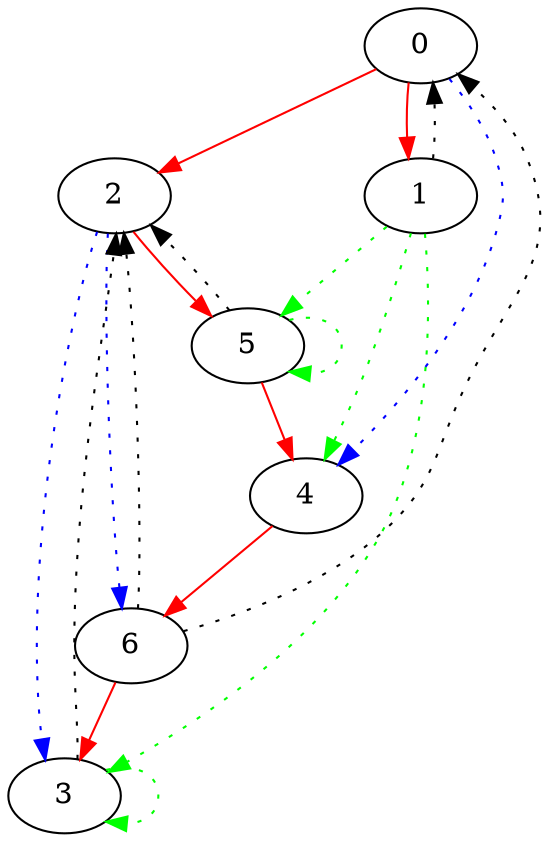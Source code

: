 digraph one {
0 -> 2 [color=red];0 -> 1 [color=red];0 -> 4 [color=blue][style=dotted];1 -> 4 [color=green][style=dotted] ;1 -> 0 [color=black][style=dotted];1 -> 3 [color=green][style=dotted] ;1 -> 5 [color=green][style=dotted] ;2 -> 5 [color=red];2 -> 6 [color=blue][style=dotted];2 -> 3 [color=blue][style=dotted];3 -> 2 [color=black][style=dotted];3 -> 3 [color=green][style=dotted] ;4 -> 6 [color=red];5 -> 2 [color=black][style=dotted];5 -> 5 [color=green][style=dotted] ;5 -> 4 [color=red];6 -> 3 [color=red];6 -> 0 [color=black][style=dotted];6 -> 2 [color=black][style=dotted]; }